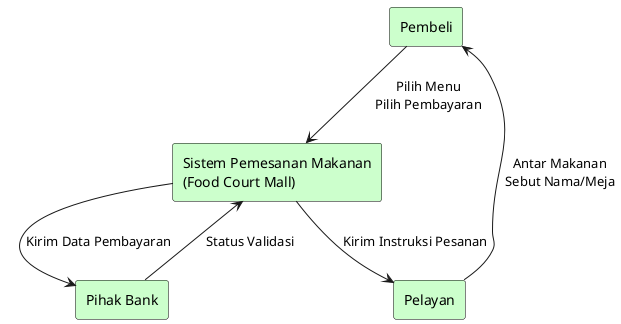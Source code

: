 @startuml
skinparam rectangle {
  BackgroundColor #ccffcc
  BorderColor black
}
skinparam ellipse {
  BackgroundColor #ccffff
  BorderColor black
}

rectangle "Pembeli" as Pembeli
rectangle "Pelayan" as Pelayan
rectangle "Pihak Bank" as Bank

rectangle "Sistem Pemesanan Makanan\n(Food Court Mall)" as Sistem

Pembeli --> Sistem : Pilih Menu\nPilih Pembayaran
Sistem --> Bank : Kirim Data Pembayaran
Bank --> Sistem : Status Validasi
Sistem --> Pelayan : Kirim Instruksi Pesanan
Pelayan --> Pembeli : Antar Makanan\nSebut Nama/Meja

@enduml
